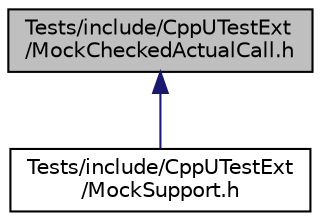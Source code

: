 digraph "Tests/include/CppUTestExt/MockCheckedActualCall.h"
{
 // LATEX_PDF_SIZE
  edge [fontname="Helvetica",fontsize="10",labelfontname="Helvetica",labelfontsize="10"];
  node [fontname="Helvetica",fontsize="10",shape=record];
  Node1 [label="Tests/include/CppUTestExt\l/MockCheckedActualCall.h",height=0.2,width=0.4,color="black", fillcolor="grey75", style="filled", fontcolor="black",tooltip=" "];
  Node1 -> Node2 [dir="back",color="midnightblue",fontsize="10",style="solid",fontname="Helvetica"];
  Node2 [label="Tests/include/CppUTestExt\l/MockSupport.h",height=0.2,width=0.4,color="black", fillcolor="white", style="filled",URL="$_mock_support_8h.html",tooltip=" "];
}
